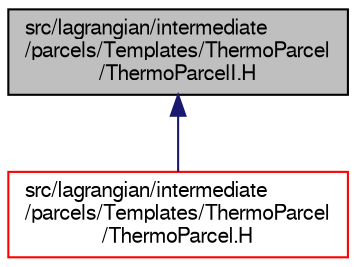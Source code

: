 digraph "src/lagrangian/intermediate/parcels/Templates/ThermoParcel/ThermoParcelI.H"
{
  bgcolor="transparent";
  edge [fontname="FreeSans",fontsize="10",labelfontname="FreeSans",labelfontsize="10"];
  node [fontname="FreeSans",fontsize="10",shape=record];
  Node1 [label="src/lagrangian/intermediate\l/parcels/Templates/ThermoParcel\l/ThermoParcelI.H",height=0.2,width=0.4,color="black", fillcolor="grey75", style="filled" fontcolor="black"];
  Node1 -> Node2 [dir="back",color="midnightblue",fontsize="10",style="solid",fontname="FreeSans"];
  Node2 [label="src/lagrangian/intermediate\l/parcels/Templates/ThermoParcel\l/ThermoParcel.H",height=0.2,width=0.4,color="red",URL="$a06122.html"];
}
